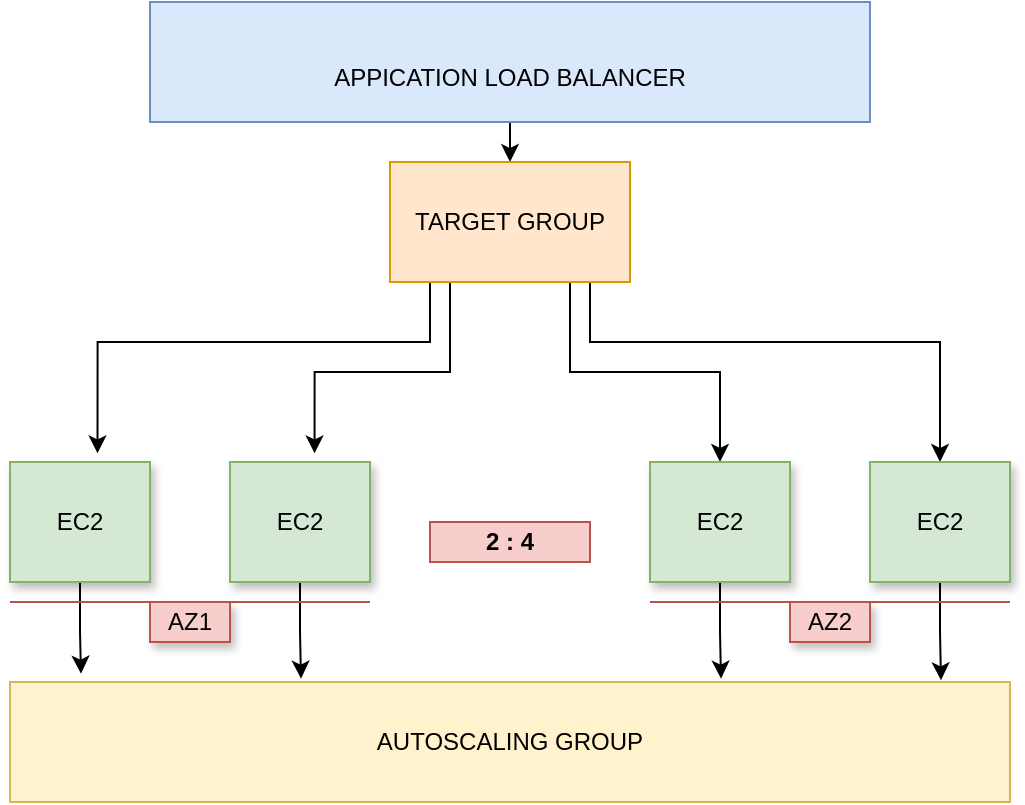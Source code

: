 <mxfile version="13.2.1" type="github">
  <diagram id="WKfAhB0CraHbjWPpqO8Q" name="Page-1">
    <mxGraphModel dx="838" dy="474" grid="1" gridSize="10" guides="1" tooltips="1" connect="1" arrows="1" fold="1" page="1" pageScale="1" pageWidth="1100" pageHeight="850" math="0" shadow="0">
      <root>
        <mxCell id="0" />
        <mxCell id="1" parent="0" />
        <mxCell id="Pt2Ez_J11qLPEV9Ji69k-5" style="edgeStyle=orthogonalEdgeStyle;rounded=0;orthogonalLoop=1;jettySize=auto;html=1;exitX=0.5;exitY=1;exitDx=0;exitDy=0;entryX=0.5;entryY=0;entryDx=0;entryDy=0;" edge="1" parent="1" source="Pt2Ez_J11qLPEV9Ji69k-1" target="Pt2Ez_J11qLPEV9Ji69k-2">
          <mxGeometry relative="1" as="geometry" />
        </mxCell>
        <mxCell id="Pt2Ez_J11qLPEV9Ji69k-1" value="&lt;br&gt;APPICATION LOAD BALANCER" style="rounded=0;whiteSpace=wrap;html=1;fillColor=#dae8fc;strokeColor=#6c8ebf;" vertex="1" parent="1">
          <mxGeometry x="360" y="150" width="360" height="60" as="geometry" />
        </mxCell>
        <mxCell id="Pt2Ez_J11qLPEV9Ji69k-30" style="edgeStyle=orthogonalEdgeStyle;rounded=0;orthogonalLoop=1;jettySize=auto;html=1;exitX=0.25;exitY=1;exitDx=0;exitDy=0;entryX=0.604;entryY=-0.072;entryDx=0;entryDy=0;entryPerimeter=0;" edge="1" parent="1" source="Pt2Ez_J11qLPEV9Ji69k-2" target="Pt2Ez_J11qLPEV9Ji69k-9">
          <mxGeometry relative="1" as="geometry" />
        </mxCell>
        <mxCell id="Pt2Ez_J11qLPEV9Ji69k-31" style="edgeStyle=orthogonalEdgeStyle;rounded=0;orthogonalLoop=1;jettySize=auto;html=1;exitX=0.75;exitY=1;exitDx=0;exitDy=0;entryX=0.5;entryY=0;entryDx=0;entryDy=0;" edge="1" parent="1" source="Pt2Ez_J11qLPEV9Ji69k-2" target="Pt2Ez_J11qLPEV9Ji69k-10">
          <mxGeometry relative="1" as="geometry" />
        </mxCell>
        <mxCell id="Pt2Ez_J11qLPEV9Ji69k-36" style="edgeStyle=orthogonalEdgeStyle;rounded=0;orthogonalLoop=1;jettySize=auto;html=1;exitX=0;exitY=1;exitDx=0;exitDy=0;entryX=0.625;entryY=-0.072;entryDx=0;entryDy=0;entryPerimeter=0;" edge="1" parent="1" source="Pt2Ez_J11qLPEV9Ji69k-2" target="Pt2Ez_J11qLPEV9Ji69k-7">
          <mxGeometry relative="1" as="geometry">
            <Array as="points">
              <mxPoint x="500" y="290" />
              <mxPoint x="500" y="320" />
              <mxPoint x="334" y="320" />
            </Array>
          </mxGeometry>
        </mxCell>
        <mxCell id="Pt2Ez_J11qLPEV9Ji69k-37" style="edgeStyle=orthogonalEdgeStyle;rounded=0;orthogonalLoop=1;jettySize=auto;html=1;exitX=1;exitY=1;exitDx=0;exitDy=0;entryX=0.5;entryY=0;entryDx=0;entryDy=0;" edge="1" parent="1" source="Pt2Ez_J11qLPEV9Ji69k-2" target="Pt2Ez_J11qLPEV9Ji69k-8">
          <mxGeometry relative="1" as="geometry">
            <Array as="points">
              <mxPoint x="580" y="290" />
              <mxPoint x="580" y="320" />
              <mxPoint x="755" y="320" />
            </Array>
          </mxGeometry>
        </mxCell>
        <mxCell id="Pt2Ez_J11qLPEV9Ji69k-2" value="TARGET GROUP" style="rounded=0;whiteSpace=wrap;html=1;fillColor=#ffe6cc;strokeColor=#d79b00;" vertex="1" parent="1">
          <mxGeometry x="480" y="230" width="120" height="60" as="geometry" />
        </mxCell>
        <mxCell id="Pt2Ez_J11qLPEV9Ji69k-4" value="AUTOSCALING GROUP" style="rounded=0;whiteSpace=wrap;html=1;fillColor=#fff2cc;strokeColor=#d6b656;" vertex="1" parent="1">
          <mxGeometry x="290" y="490" width="500" height="60" as="geometry" />
        </mxCell>
        <mxCell id="Pt2Ez_J11qLPEV9Ji69k-17" style="edgeStyle=orthogonalEdgeStyle;rounded=0;orthogonalLoop=1;jettySize=auto;html=1;exitX=0.5;exitY=1;exitDx=0;exitDy=0;entryX=0.071;entryY=-0.069;entryDx=0;entryDy=0;entryPerimeter=0;" edge="1" parent="1" source="Pt2Ez_J11qLPEV9Ji69k-7" target="Pt2Ez_J11qLPEV9Ji69k-4">
          <mxGeometry relative="1" as="geometry" />
        </mxCell>
        <mxCell id="Pt2Ez_J11qLPEV9Ji69k-7" value="EC2" style="rounded=0;whiteSpace=wrap;html=1;fillColor=#d5e8d4;strokeColor=#82b366;shadow=1;" vertex="1" parent="1">
          <mxGeometry x="290" y="380" width="70" height="60" as="geometry" />
        </mxCell>
        <mxCell id="Pt2Ez_J11qLPEV9Ji69k-22" style="edgeStyle=orthogonalEdgeStyle;rounded=0;orthogonalLoop=1;jettySize=auto;html=1;exitX=0.5;exitY=1;exitDx=0;exitDy=0;entryX=0.931;entryY=-0.014;entryDx=0;entryDy=0;entryPerimeter=0;" edge="1" parent="1" source="Pt2Ez_J11qLPEV9Ji69k-8" target="Pt2Ez_J11qLPEV9Ji69k-4">
          <mxGeometry relative="1" as="geometry" />
        </mxCell>
        <mxCell id="Pt2Ez_J11qLPEV9Ji69k-8" value="EC2" style="rounded=0;whiteSpace=wrap;html=1;fillColor=#d5e8d4;strokeColor=#82b366;shadow=1;" vertex="1" parent="1">
          <mxGeometry x="720" y="380" width="70" height="60" as="geometry" />
        </mxCell>
        <mxCell id="Pt2Ez_J11qLPEV9Ji69k-18" style="edgeStyle=orthogonalEdgeStyle;rounded=0;orthogonalLoop=1;jettySize=auto;html=1;exitX=0.5;exitY=1;exitDx=0;exitDy=0;entryX=0.291;entryY=-0.028;entryDx=0;entryDy=0;entryPerimeter=0;" edge="1" parent="1" source="Pt2Ez_J11qLPEV9Ji69k-9" target="Pt2Ez_J11qLPEV9Ji69k-4">
          <mxGeometry relative="1" as="geometry" />
        </mxCell>
        <mxCell id="Pt2Ez_J11qLPEV9Ji69k-9" value="EC2" style="rounded=0;whiteSpace=wrap;html=1;fillColor=#d5e8d4;strokeColor=#82b366;shadow=1;" vertex="1" parent="1">
          <mxGeometry x="400" y="380" width="70" height="60" as="geometry" />
        </mxCell>
        <mxCell id="Pt2Ez_J11qLPEV9Ji69k-21" style="edgeStyle=orthogonalEdgeStyle;rounded=0;orthogonalLoop=1;jettySize=auto;html=1;exitX=0.5;exitY=1;exitDx=0;exitDy=0;entryX=0.711;entryY=-0.028;entryDx=0;entryDy=0;entryPerimeter=0;" edge="1" parent="1" source="Pt2Ez_J11qLPEV9Ji69k-10" target="Pt2Ez_J11qLPEV9Ji69k-4">
          <mxGeometry relative="1" as="geometry" />
        </mxCell>
        <mxCell id="Pt2Ez_J11qLPEV9Ji69k-10" value="EC2" style="rounded=0;whiteSpace=wrap;html=1;fillColor=#d5e8d4;strokeColor=#82b366;shadow=1;" vertex="1" parent="1">
          <mxGeometry x="610" y="380" width="70" height="60" as="geometry" />
        </mxCell>
        <mxCell id="Pt2Ez_J11qLPEV9Ji69k-23" value="&lt;b&gt;2 : 4&lt;/b&gt;" style="text;html=1;strokeColor=#b85450;fillColor=#f8cecc;align=center;verticalAlign=middle;whiteSpace=wrap;rounded=0;" vertex="1" parent="1">
          <mxGeometry x="500" y="410" width="80" height="20" as="geometry" />
        </mxCell>
        <mxCell id="Pt2Ez_J11qLPEV9Ji69k-24" value="" style="endArrow=none;html=1;fillColor=#f8cecc;strokeColor=#b85450;" edge="1" parent="1">
          <mxGeometry width="50" height="50" relative="1" as="geometry">
            <mxPoint x="290" y="450" as="sourcePoint" />
            <mxPoint x="470" y="450" as="targetPoint" />
          </mxGeometry>
        </mxCell>
        <mxCell id="Pt2Ez_J11qLPEV9Ji69k-25" value="" style="endArrow=none;html=1;fillColor=#f8cecc;strokeColor=#b85450;" edge="1" parent="1">
          <mxGeometry width="50" height="50" relative="1" as="geometry">
            <mxPoint x="610" y="450" as="sourcePoint" />
            <mxPoint x="790" y="450" as="targetPoint" />
          </mxGeometry>
        </mxCell>
        <mxCell id="Pt2Ez_J11qLPEV9Ji69k-26" value="AZ1" style="text;html=1;strokeColor=#b85450;fillColor=#f8cecc;align=center;verticalAlign=middle;whiteSpace=wrap;rounded=0;shadow=1;" vertex="1" parent="1">
          <mxGeometry x="360" y="450" width="40" height="20" as="geometry" />
        </mxCell>
        <mxCell id="Pt2Ez_J11qLPEV9Ji69k-28" value="AZ2" style="text;html=1;strokeColor=#b85450;fillColor=#f8cecc;align=center;verticalAlign=middle;whiteSpace=wrap;rounded=0;shadow=1;" vertex="1" parent="1">
          <mxGeometry x="680" y="450" width="40" height="20" as="geometry" />
        </mxCell>
      </root>
    </mxGraphModel>
  </diagram>
</mxfile>
